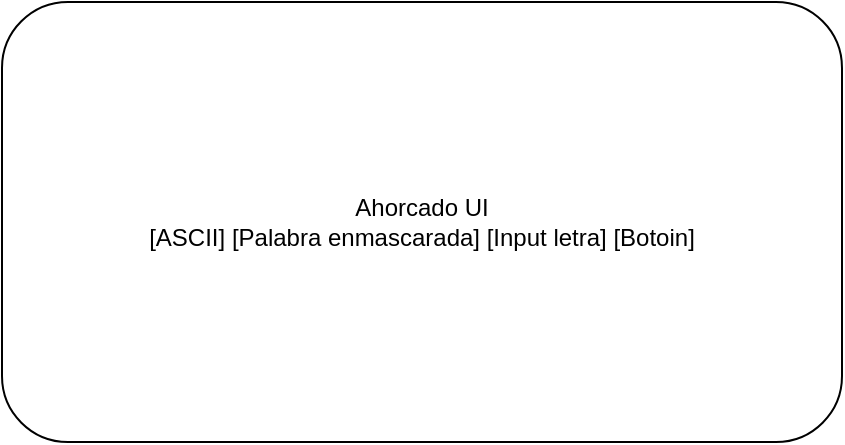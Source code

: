 <mxfile version="24.4.13" type="device">
  <diagram id="mock" name="Mock UI">
    <mxGraphModel dx="842" dy="595" grid="1" gridSize="10" guides="1" tooltips="1" connect="1" arrows="1" fold="1" page="1" pageScale="1" pageWidth="827" pageHeight="1169">
      <root>
        <mxCell id="0"/>
        <mxCell id="1" parent="0"/>
        <mxCell id="2" value="Ahorcado UI&#10;[ASCII] [Palabra enmascarada] [Input letra] [Botoin]" style="rounded=1;whiteSpace=wrap;html=1;" vertex="1" parent="1">
          <mxGeometry x="200" y="120" width="420" height="220" as="geometry"/>
        </mxCell>
      </root>
    </mxGraphModel>
  </diagram>
</mxfile>
